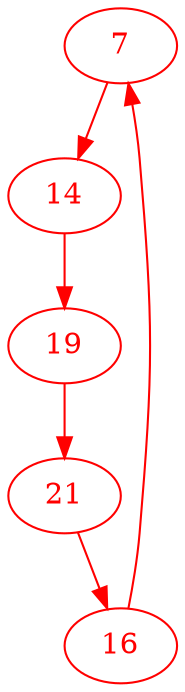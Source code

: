 digraph g{
node [color = red, fontcolor=red]; 7 14 16 19 21 ;
7 -> 14 [color=red] ;
14 -> 19 [color=red] ;
16 -> 7 [color=red] ;
19 -> 21 [color=red] ;
21 -> 16 [color=red] ;
}